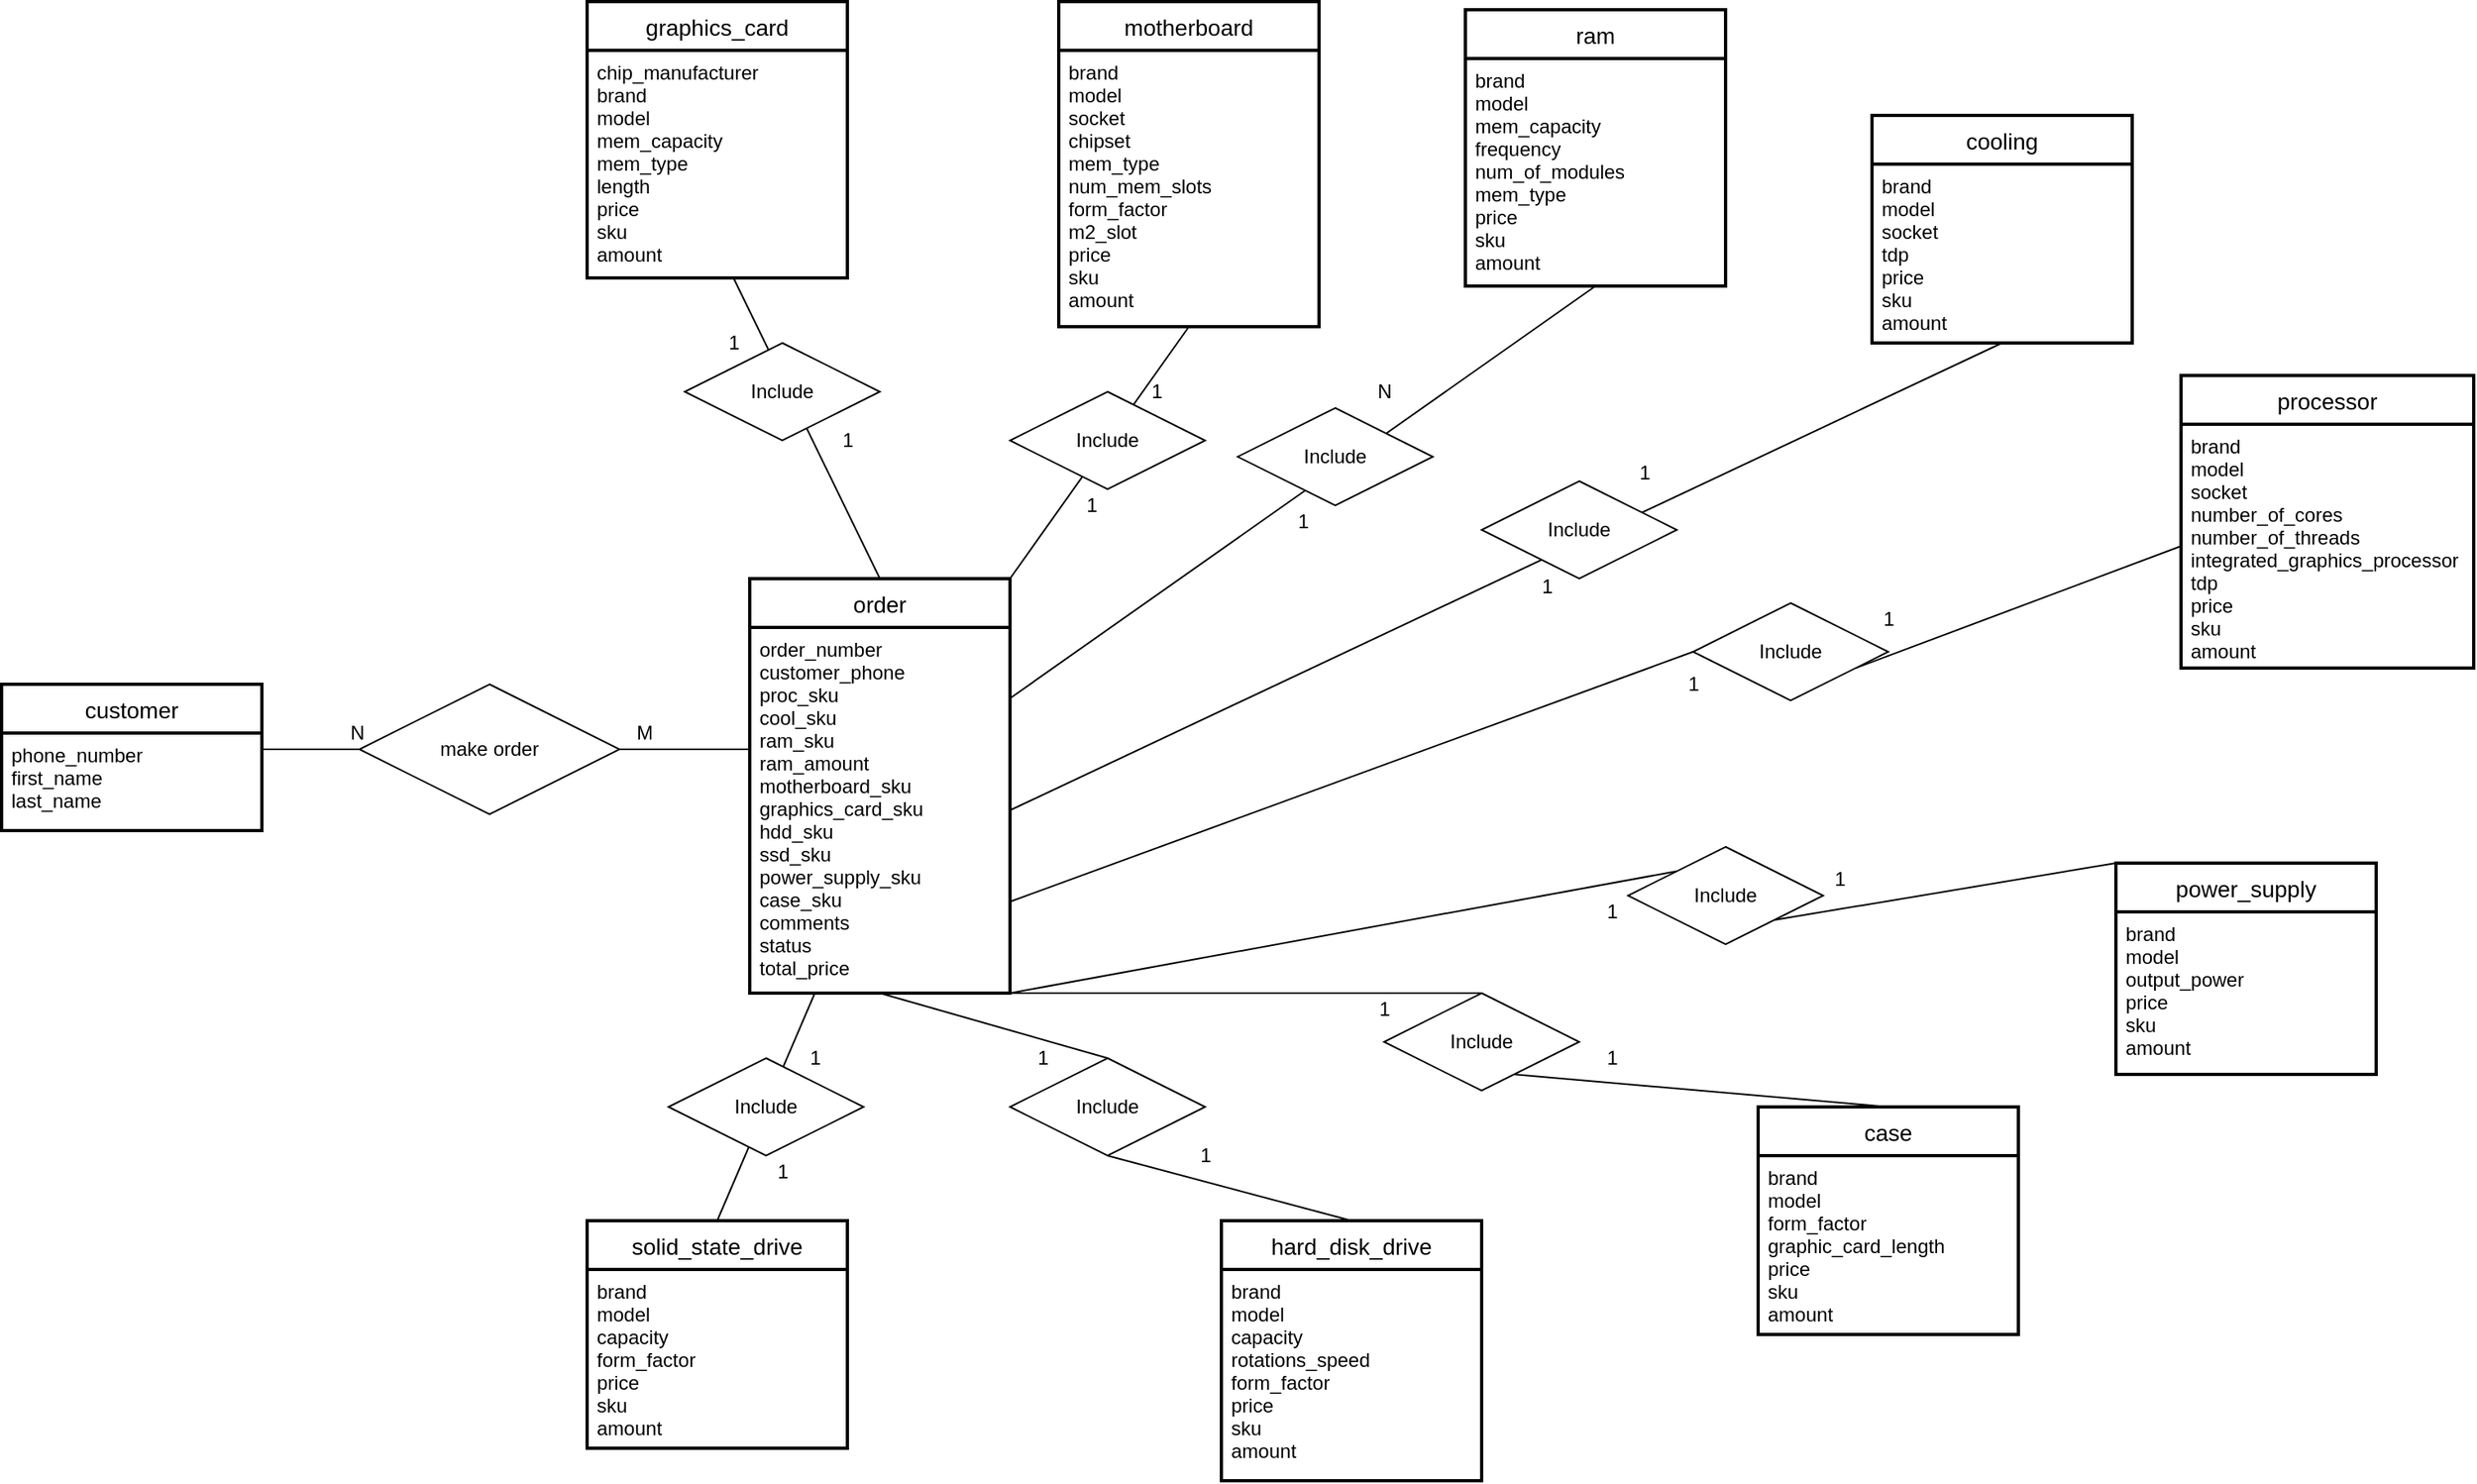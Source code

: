 <mxfile version="15.9.1" type="device"><diagram id="aq8Uy6pYpanel_KZoGui" name="Page-1"><mxGraphModel dx="1865" dy="584" grid="1" gridSize="10" guides="1" tooltips="1" connect="1" arrows="1" fold="1" page="1" pageScale="1" pageWidth="827" pageHeight="1169" math="0" shadow="0"><root><mxCell id="0"/><mxCell id="1" parent="0"/><mxCell id="gbkoWbn-AzdFImH3lAH--22" value="processor" style="swimlane;childLayout=stackLayout;horizontal=1;startSize=30;horizontalStack=0;rounded=0;fontSize=14;fontStyle=0;strokeWidth=2;resizeParent=0;resizeLast=1;shadow=0;dashed=0;align=center;fontFamily=Helvetica;" parent="1" vertex="1"><mxGeometry x="530" y="240" width="180" height="180" as="geometry"/></mxCell><mxCell id="gbkoWbn-AzdFImH3lAH--23" value="brand&#10;model&#10;socket&#10;number_of_cores&#10;number_of_threads&#10;integrated_graphics_processor&#10;tdp&#10;price&#10;sku&#10;amount" style="align=left;strokeColor=none;fillColor=none;spacingLeft=4;fontSize=12;verticalAlign=top;resizable=0;rotatable=0;part=1;" parent="gbkoWbn-AzdFImH3lAH--22" vertex="1"><mxGeometry y="30" width="180" height="150" as="geometry"/></mxCell><mxCell id="gbkoWbn-AzdFImH3lAH--24" value="cooling" style="swimlane;childLayout=stackLayout;horizontal=1;startSize=30;horizontalStack=0;rounded=0;fontSize=14;fontStyle=0;strokeWidth=2;resizeParent=0;resizeLast=1;shadow=0;dashed=0;align=center;fontFamily=Helvetica;" parent="1" vertex="1"><mxGeometry x="340" y="80" width="160" height="140" as="geometry"/></mxCell><mxCell id="gbkoWbn-AzdFImH3lAH--25" value="brand&#10;model&#10;socket&#10;tdp&#10;price&#10;sku&#10;amount" style="align=left;strokeColor=none;fillColor=none;spacingLeft=4;fontSize=12;verticalAlign=top;resizable=0;rotatable=0;part=1;" parent="gbkoWbn-AzdFImH3lAH--24" vertex="1"><mxGeometry y="30" width="160" height="110" as="geometry"/></mxCell><mxCell id="gbkoWbn-AzdFImH3lAH--27" value="ram" style="swimlane;childLayout=stackLayout;horizontal=1;startSize=30;horizontalStack=0;rounded=0;fontSize=14;fontStyle=0;strokeWidth=2;resizeParent=0;resizeLast=1;shadow=0;dashed=0;align=center;fontFamily=Helvetica;" parent="1" vertex="1"><mxGeometry x="90" y="15" width="160" height="170" as="geometry"/></mxCell><mxCell id="gbkoWbn-AzdFImH3lAH--28" value="brand&#10;model&#10;mem_capacity&#10;frequency&#10;num_of_modules&#10;mem_type&#10;price&#10;sku&#10;amount" style="align=left;strokeColor=none;fillColor=none;spacingLeft=4;fontSize=12;verticalAlign=top;resizable=0;rotatable=0;part=1;" parent="gbkoWbn-AzdFImH3lAH--27" vertex="1"><mxGeometry y="30" width="160" height="140" as="geometry"/></mxCell><mxCell id="gbkoWbn-AzdFImH3lAH--29" value="motherboard" style="swimlane;childLayout=stackLayout;horizontal=1;startSize=30;horizontalStack=0;rounded=0;fontSize=14;fontStyle=0;strokeWidth=2;resizeParent=0;resizeLast=1;shadow=0;dashed=0;align=center;fontFamily=Helvetica;" parent="1" vertex="1"><mxGeometry x="-160" y="10" width="160" height="200" as="geometry"/></mxCell><mxCell id="gbkoWbn-AzdFImH3lAH--30" value="brand&#10;model&#10;socket&#10;chipset&#10;mem_type&#10;num_mem_slots&#10;form_factor&#10;m2_slot&#10;price&#10;sku&#10;amount" style="align=left;strokeColor=none;fillColor=none;spacingLeft=4;fontSize=12;verticalAlign=top;resizable=0;rotatable=0;part=1;" parent="gbkoWbn-AzdFImH3lAH--29" vertex="1"><mxGeometry y="30" width="160" height="170" as="geometry"/></mxCell><mxCell id="gbkoWbn-AzdFImH3lAH--31" value="graphics_card" style="swimlane;childLayout=stackLayout;horizontal=1;startSize=30;horizontalStack=0;rounded=0;fontSize=14;fontStyle=0;strokeWidth=2;resizeParent=0;resizeLast=1;shadow=0;dashed=0;align=center;fontFamily=Helvetica;" parent="1" vertex="1"><mxGeometry x="-450" y="10" width="160" height="170" as="geometry"/></mxCell><mxCell id="gbkoWbn-AzdFImH3lAH--32" value="chip_manufacturer&#10;brand&#10;model&#10;mem_capacity&#10;mem_type&#10;length&#10;price&#10;sku&#10;amount&#10;" style="align=left;strokeColor=none;fillColor=none;spacingLeft=4;fontSize=12;verticalAlign=top;resizable=0;rotatable=0;part=1;fontStyle=0" parent="gbkoWbn-AzdFImH3lAH--31" vertex="1"><mxGeometry y="30" width="160" height="140" as="geometry"/></mxCell><mxCell id="gbkoWbn-AzdFImH3lAH--33" value="hard_disk_drive" style="swimlane;childLayout=stackLayout;horizontal=1;startSize=30;horizontalStack=0;rounded=0;fontSize=14;fontStyle=0;strokeWidth=2;resizeParent=0;resizeLast=1;shadow=0;dashed=0;align=center;fontFamily=Helvetica;" parent="1" vertex="1"><mxGeometry x="-60" y="760" width="160" height="160" as="geometry"/></mxCell><mxCell id="gbkoWbn-AzdFImH3lAH--34" value="brand&#10;model&#10;capacity&#10;rotations_speed&#10;form_factor&#10;price&#10;sku&#10;amount" style="align=left;strokeColor=none;fillColor=none;spacingLeft=4;fontSize=12;verticalAlign=top;resizable=0;rotatable=0;part=1;fontColor=default;" parent="gbkoWbn-AzdFImH3lAH--33" vertex="1"><mxGeometry y="30" width="160" height="130" as="geometry"/></mxCell><mxCell id="gbkoWbn-AzdFImH3lAH--35" value="solid_state_drive" style="swimlane;childLayout=stackLayout;horizontal=1;startSize=30;horizontalStack=0;rounded=0;fontSize=14;fontStyle=0;strokeWidth=2;resizeParent=0;resizeLast=1;shadow=0;dashed=0;align=center;fontFamily=Helvetica;fontColor=default;" parent="1" vertex="1"><mxGeometry x="-450" y="760" width="160" height="140" as="geometry"/></mxCell><mxCell id="gbkoWbn-AzdFImH3lAH--36" value="brand&#10;model&#10;capacity&#10;form_factor&#10;price&#10;sku&#10;amount" style="align=left;strokeColor=none;fillColor=none;spacingLeft=4;fontSize=12;verticalAlign=top;resizable=0;rotatable=0;part=1;" parent="gbkoWbn-AzdFImH3lAH--35" vertex="1"><mxGeometry y="30" width="160" height="110" as="geometry"/></mxCell><mxCell id="gbkoWbn-AzdFImH3lAH--37" value="power_supply" style="swimlane;childLayout=stackLayout;horizontal=1;startSize=30;horizontalStack=0;rounded=0;fontSize=14;fontStyle=0;strokeWidth=2;resizeParent=0;resizeLast=1;shadow=0;dashed=0;align=center;fontFamily=Helvetica;fontColor=default;" parent="1" vertex="1"><mxGeometry x="490" y="540" width="160" height="130" as="geometry"/></mxCell><mxCell id="gbkoWbn-AzdFImH3lAH--38" value="brand&#10;model&#10;output_power&#10;price&#10;sku&#10;amount" style="align=left;strokeColor=none;fillColor=none;spacingLeft=4;fontSize=12;verticalAlign=top;resizable=0;rotatable=0;part=1;" parent="gbkoWbn-AzdFImH3lAH--37" vertex="1"><mxGeometry y="30" width="160" height="100" as="geometry"/></mxCell><mxCell id="gbkoWbn-AzdFImH3lAH--39" value="case" style="swimlane;childLayout=stackLayout;horizontal=1;startSize=30;horizontalStack=0;rounded=0;fontSize=14;fontStyle=0;strokeWidth=2;resizeParent=0;resizeLast=1;shadow=0;dashed=0;align=center;fontFamily=Helvetica;fontColor=default;" parent="1" vertex="1"><mxGeometry x="270" y="690" width="160" height="140" as="geometry"/></mxCell><mxCell id="gbkoWbn-AzdFImH3lAH--40" value="brand&#10;model&#10;form_factor&#10;graphic_card_length&#10;price&#10;sku&#10;amount" style="align=left;strokeColor=none;fillColor=none;spacingLeft=4;fontSize=12;verticalAlign=top;resizable=0;rotatable=0;part=1;" parent="gbkoWbn-AzdFImH3lAH--39" vertex="1"><mxGeometry y="30" width="160" height="110" as="geometry"/></mxCell><mxCell id="gbkoWbn-AzdFImH3lAH--41" value="customer" style="swimlane;childLayout=stackLayout;horizontal=1;startSize=30;horizontalStack=0;rounded=0;fontSize=14;fontStyle=0;strokeWidth=2;resizeParent=0;resizeLast=1;shadow=0;dashed=0;align=center;fontFamily=Helvetica;fontColor=default;" parent="1" vertex="1"><mxGeometry x="-810" y="430" width="160" height="90" as="geometry"/></mxCell><mxCell id="gbkoWbn-AzdFImH3lAH--42" value="phone_number&#10;first_name&#10;last_name" style="align=left;strokeColor=none;fillColor=none;spacingLeft=4;fontSize=12;verticalAlign=top;resizable=0;rotatable=0;part=1;" parent="gbkoWbn-AzdFImH3lAH--41" vertex="1"><mxGeometry y="30" width="160" height="60" as="geometry"/></mxCell><mxCell id="gbkoWbn-AzdFImH3lAH--43" value="order" style="swimlane;childLayout=stackLayout;horizontal=1;startSize=30;horizontalStack=0;rounded=0;fontSize=14;fontStyle=0;strokeWidth=2;resizeParent=0;resizeLast=1;shadow=0;dashed=0;align=center;fontFamily=Helvetica;fontColor=default;" parent="1" vertex="1"><mxGeometry x="-350" y="365" width="160" height="255" as="geometry"/></mxCell><mxCell id="gbkoWbn-AzdFImH3lAH--44" value="order_number&#10;customer_phone&#10;proc_sku&#10;cool_sku&#10;ram_sku&#10;ram_amount&#10;motherboard_sku&#10;graphics_card_sku&#10;hdd_sku&#10;ssd_sku&#10;power_supply_sku&#10;case_sku&#10;comments&#10;status&#10;total_price" style="align=left;strokeColor=none;fillColor=none;spacingLeft=4;fontSize=12;verticalAlign=top;resizable=0;rotatable=0;part=1;" parent="gbkoWbn-AzdFImH3lAH--43" vertex="1"><mxGeometry y="30" width="160" height="225" as="geometry"/></mxCell><mxCell id="LJjgqpEoXCy0hdYaf0K7-1" value="make order" style="rhombus;whiteSpace=wrap;html=1;" parent="1" vertex="1"><mxGeometry x="-590" y="430" width="160" height="80" as="geometry"/></mxCell><mxCell id="LJjgqpEoXCy0hdYaf0K7-2" value="" style="endArrow=none;html=1;rounded=0;exitX=0.5;exitY=0;exitDx=0;exitDy=0;" parent="1" source="gbkoWbn-AzdFImH3lAH--43" edge="1"><mxGeometry relative="1" as="geometry"><mxPoint x="-300" y="360" as="sourcePoint"/><mxPoint x="-360" y="180" as="targetPoint"/></mxGeometry></mxCell><mxCell id="LJjgqpEoXCy0hdYaf0K7-3" value="" style="endArrow=none;html=1;rounded=0;entryX=0.5;entryY=1;entryDx=0;entryDy=0;exitX=1;exitY=0;exitDx=0;exitDy=0;" parent="1" source="gbkoWbn-AzdFImH3lAH--43" target="gbkoWbn-AzdFImH3lAH--30" edge="1"><mxGeometry relative="1" as="geometry"><mxPoint x="-180" y="430" as="sourcePoint"/><mxPoint x="-20" y="430" as="targetPoint"/></mxGeometry></mxCell><mxCell id="LJjgqpEoXCy0hdYaf0K7-4" value="" style="endArrow=none;html=1;rounded=0;entryX=0.5;entryY=1;entryDx=0;entryDy=0;exitX=0.998;exitY=0.195;exitDx=0;exitDy=0;exitPerimeter=0;" parent="1" source="gbkoWbn-AzdFImH3lAH--44" target="gbkoWbn-AzdFImH3lAH--28" edge="1"><mxGeometry relative="1" as="geometry"><mxPoint x="-180" y="430" as="sourcePoint"/><mxPoint x="-20" y="430" as="targetPoint"/></mxGeometry></mxCell><mxCell id="LJjgqpEoXCy0hdYaf0K7-5" value="" style="endArrow=none;html=1;rounded=0;entryX=0.5;entryY=1;entryDx=0;entryDy=0;exitX=1;exitY=0.5;exitDx=0;exitDy=0;" parent="1" source="gbkoWbn-AzdFImH3lAH--44" target="gbkoWbn-AzdFImH3lAH--25" edge="1"><mxGeometry relative="1" as="geometry"><mxPoint x="-180" y="430" as="sourcePoint"/><mxPoint x="-20" y="430" as="targetPoint"/></mxGeometry></mxCell><mxCell id="LJjgqpEoXCy0hdYaf0K7-6" value="" style="endArrow=none;html=1;rounded=0;entryX=0;entryY=0.5;entryDx=0;entryDy=0;exitX=1;exitY=0.75;exitDx=0;exitDy=0;startArrow=none;" parent="1" source="LJjgqpEoXCy0hdYaf0K7-20" target="gbkoWbn-AzdFImH3lAH--23" edge="1"><mxGeometry relative="1" as="geometry"><mxPoint x="-180" y="430" as="sourcePoint"/><mxPoint x="-20" y="430" as="targetPoint"/></mxGeometry></mxCell><mxCell id="LJjgqpEoXCy0hdYaf0K7-7" value="" style="endArrow=none;html=1;rounded=0;entryX=0;entryY=0;entryDx=0;entryDy=0;exitX=1;exitY=1;exitDx=0;exitDy=0;startArrow=none;" parent="1" source="LJjgqpEoXCy0hdYaf0K7-18" target="gbkoWbn-AzdFImH3lAH--37" edge="1"><mxGeometry relative="1" as="geometry"><mxPoint x="-180" y="430" as="sourcePoint"/><mxPoint x="-20" y="430" as="targetPoint"/></mxGeometry></mxCell><mxCell id="LJjgqpEoXCy0hdYaf0K7-8" value="" style="endArrow=none;html=1;rounded=0;entryX=0.5;entryY=0;entryDx=0;entryDy=0;exitX=0.75;exitY=1;exitDx=0;exitDy=0;startArrow=none;" parent="1" source="LJjgqpEoXCy0hdYaf0K7-16" target="gbkoWbn-AzdFImH3lAH--39" edge="1"><mxGeometry relative="1" as="geometry"><mxPoint x="-180" y="430" as="sourcePoint"/><mxPoint x="-20" y="430" as="targetPoint"/></mxGeometry></mxCell><mxCell id="LJjgqpEoXCy0hdYaf0K7-9" value="" style="endArrow=none;html=1;rounded=0;entryX=0.5;entryY=0;entryDx=0;entryDy=0;exitX=0.5;exitY=1;exitDx=0;exitDy=0;startArrow=none;" parent="1" source="LJjgqpEoXCy0hdYaf0K7-14" target="gbkoWbn-AzdFImH3lAH--33" edge="1"><mxGeometry relative="1" as="geometry"><mxPoint x="-180" y="430" as="sourcePoint"/><mxPoint x="-20" y="430" as="targetPoint"/></mxGeometry></mxCell><mxCell id="LJjgqpEoXCy0hdYaf0K7-10" value="" style="endArrow=none;html=1;rounded=0;entryX=0.5;entryY=0;entryDx=0;entryDy=0;exitX=0.25;exitY=1;exitDx=0;exitDy=0;" parent="1" source="gbkoWbn-AzdFImH3lAH--44" target="gbkoWbn-AzdFImH3lAH--35" edge="1"><mxGeometry relative="1" as="geometry"><mxPoint x="-180" y="430" as="sourcePoint"/><mxPoint x="-20" y="430" as="targetPoint"/></mxGeometry></mxCell><mxCell id="LJjgqpEoXCy0hdYaf0K7-11" value="" style="endArrow=none;html=1;rounded=0;exitX=1;exitY=0.5;exitDx=0;exitDy=0;" parent="1" source="LJjgqpEoXCy0hdYaf0K7-1" edge="1"><mxGeometry relative="1" as="geometry"><mxPoint x="-130" y="484.17" as="sourcePoint"/><mxPoint x="-350" y="470" as="targetPoint"/></mxGeometry></mxCell><mxCell id="LJjgqpEoXCy0hdYaf0K7-12" value="" style="endArrow=none;html=1;rounded=0;entryX=0;entryY=0.5;entryDx=0;entryDy=0;" parent="1" target="LJjgqpEoXCy0hdYaf0K7-1" edge="1"><mxGeometry relative="1" as="geometry"><mxPoint x="-650" y="470" as="sourcePoint"/><mxPoint x="180" y="430" as="targetPoint"/></mxGeometry></mxCell><mxCell id="LJjgqpEoXCy0hdYaf0K7-13" value="Include" style="shape=rhombus;perimeter=rhombusPerimeter;whiteSpace=wrap;html=1;align=center;" parent="1" vertex="1"><mxGeometry x="-400" y="660" width="120" height="60" as="geometry"/></mxCell><mxCell id="LJjgqpEoXCy0hdYaf0K7-14" value="Include" style="shape=rhombus;perimeter=rhombusPerimeter;whiteSpace=wrap;html=1;align=center;" parent="1" vertex="1"><mxGeometry x="-190" y="660" width="120" height="60" as="geometry"/></mxCell><mxCell id="LJjgqpEoXCy0hdYaf0K7-15" value="" style="endArrow=none;html=1;rounded=0;entryX=0.5;entryY=0;entryDx=0;entryDy=0;exitX=0.5;exitY=1;exitDx=0;exitDy=0;" parent="1" source="gbkoWbn-AzdFImH3lAH--44" target="LJjgqpEoXCy0hdYaf0K7-14" edge="1"><mxGeometry relative="1" as="geometry"><mxPoint x="-270" y="605" as="sourcePoint"/><mxPoint x="20" y="760" as="targetPoint"/></mxGeometry></mxCell><mxCell id="LJjgqpEoXCy0hdYaf0K7-16" value="Include" style="shape=rhombus;perimeter=rhombusPerimeter;whiteSpace=wrap;html=1;align=center;" parent="1" vertex="1"><mxGeometry x="40" y="620" width="120" height="60" as="geometry"/></mxCell><mxCell id="LJjgqpEoXCy0hdYaf0K7-17" value="" style="endArrow=none;html=1;rounded=0;entryX=0.5;entryY=0;entryDx=0;entryDy=0;exitX=0.75;exitY=1;exitDx=0;exitDy=0;" parent="1" source="gbkoWbn-AzdFImH3lAH--44" target="LJjgqpEoXCy0hdYaf0K7-16" edge="1"><mxGeometry relative="1" as="geometry"><mxPoint x="-230" y="605" as="sourcePoint"/><mxPoint x="350" y="690" as="targetPoint"/></mxGeometry></mxCell><mxCell id="LJjgqpEoXCy0hdYaf0K7-18" value="Include" style="shape=rhombus;perimeter=rhombusPerimeter;whiteSpace=wrap;html=1;align=center;" parent="1" vertex="1"><mxGeometry x="190" y="530" width="120" height="60" as="geometry"/></mxCell><mxCell id="LJjgqpEoXCy0hdYaf0K7-19" value="" style="endArrow=none;html=1;rounded=0;entryX=0;entryY=0;entryDx=0;entryDy=0;exitX=1;exitY=1;exitDx=0;exitDy=0;" parent="1" source="gbkoWbn-AzdFImH3lAH--44" target="LJjgqpEoXCy0hdYaf0K7-18" edge="1"><mxGeometry relative="1" as="geometry"><mxPoint x="-190" y="605" as="sourcePoint"/><mxPoint x="490" y="540" as="targetPoint"/></mxGeometry></mxCell><mxCell id="LJjgqpEoXCy0hdYaf0K7-20" value="Include" style="shape=rhombus;perimeter=rhombusPerimeter;whiteSpace=wrap;html=1;align=center;" parent="1" vertex="1"><mxGeometry x="230" y="380" width="120" height="60" as="geometry"/></mxCell><mxCell id="LJjgqpEoXCy0hdYaf0K7-21" value="" style="endArrow=none;html=1;rounded=0;entryX=0;entryY=0.5;entryDx=0;entryDy=0;exitX=1;exitY=0.75;exitDx=0;exitDy=0;" parent="1" source="gbkoWbn-AzdFImH3lAH--44" target="LJjgqpEoXCy0hdYaf0K7-20" edge="1"><mxGeometry relative="1" as="geometry"><mxPoint x="-190" y="552.5" as="sourcePoint"/><mxPoint x="530" y="345" as="targetPoint"/></mxGeometry></mxCell><mxCell id="LJjgqpEoXCy0hdYaf0K7-22" value="Include" style="shape=rhombus;perimeter=rhombusPerimeter;whiteSpace=wrap;html=1;align=center;" parent="1" vertex="1"><mxGeometry x="100" y="305" width="120" height="60" as="geometry"/></mxCell><mxCell id="LJjgqpEoXCy0hdYaf0K7-24" value="Include" style="shape=rhombus;perimeter=rhombusPerimeter;whiteSpace=wrap;html=1;align=center;" parent="1" vertex="1"><mxGeometry x="-50" y="260" width="120" height="60" as="geometry"/></mxCell><mxCell id="LJjgqpEoXCy0hdYaf0K7-25" value="Include" style="shape=rhombus;perimeter=rhombusPerimeter;whiteSpace=wrap;html=1;align=center;" parent="1" vertex="1"><mxGeometry x="-190" y="250" width="120" height="60" as="geometry"/></mxCell><mxCell id="LJjgqpEoXCy0hdYaf0K7-26" value="Include" style="shape=rhombus;perimeter=rhombusPerimeter;whiteSpace=wrap;html=1;align=center;" parent="1" vertex="1"><mxGeometry x="-390" y="220" width="120" height="60" as="geometry"/></mxCell><mxCell id="LJjgqpEoXCy0hdYaf0K7-27" value="&lt;span style=&quot;white-space: pre&quot;&gt;&#9;&lt;/span&gt;N" style="text;html=1;align=center;verticalAlign=middle;resizable=0;points=[];autosize=1;strokeColor=none;fillColor=none;" parent="1" vertex="1"><mxGeometry x="-630" y="450" width="50" height="20" as="geometry"/></mxCell><mxCell id="LJjgqpEoXCy0hdYaf0K7-28" value="M&lt;br&gt;" style="text;html=1;align=center;verticalAlign=middle;resizable=0;points=[];autosize=1;strokeColor=none;fillColor=none;" parent="1" vertex="1"><mxGeometry x="-430" y="450" width="30" height="20" as="geometry"/></mxCell><mxCell id="LJjgqpEoXCy0hdYaf0K7-29" value="1" style="text;html=1;align=center;verticalAlign=middle;resizable=0;points=[];autosize=1;strokeColor=none;fillColor=none;" parent="1" vertex="1"><mxGeometry x="-300" y="270" width="20" height="20" as="geometry"/></mxCell><mxCell id="LJjgqpEoXCy0hdYaf0K7-31" value="N" style="text;html=1;align=center;verticalAlign=middle;resizable=0;points=[];autosize=1;strokeColor=none;fillColor=none;" parent="1" vertex="1"><mxGeometry x="30" y="240" width="20" height="20" as="geometry"/></mxCell><mxCell id="LJjgqpEoXCy0hdYaf0K7-32" value="1" style="text;html=1;align=center;verticalAlign=middle;resizable=0;points=[];autosize=1;strokeColor=none;fillColor=none;" parent="1" vertex="1"><mxGeometry x="-320" y="650" width="20" height="20" as="geometry"/></mxCell><mxCell id="LJjgqpEoXCy0hdYaf0K7-33" value="1" style="text;html=1;align=center;verticalAlign=middle;resizable=0;points=[];autosize=1;strokeColor=none;fillColor=none;" parent="1" vertex="1"><mxGeometry x="-180" y="650" width="20" height="20" as="geometry"/></mxCell><mxCell id="LJjgqpEoXCy0hdYaf0K7-34" value="1" style="text;html=1;align=center;verticalAlign=middle;resizable=0;points=[];autosize=1;strokeColor=none;fillColor=none;" parent="1" vertex="1"><mxGeometry x="30" y="620" width="20" height="20" as="geometry"/></mxCell><mxCell id="LJjgqpEoXCy0hdYaf0K7-35" value="1" style="text;html=1;align=center;verticalAlign=middle;resizable=0;points=[];autosize=1;strokeColor=none;fillColor=none;" parent="1" vertex="1"><mxGeometry x="170" y="560" width="20" height="20" as="geometry"/></mxCell><mxCell id="LJjgqpEoXCy0hdYaf0K7-36" value="1" style="text;html=1;align=center;verticalAlign=middle;resizable=0;points=[];autosize=1;strokeColor=none;fillColor=none;" parent="1" vertex="1"><mxGeometry x="220" y="420" width="20" height="20" as="geometry"/></mxCell><mxCell id="LJjgqpEoXCy0hdYaf0K7-37" value="1" style="text;html=1;align=center;verticalAlign=middle;resizable=0;points=[];autosize=1;strokeColor=none;fillColor=none;" parent="1" vertex="1"><mxGeometry x="130" y="360" width="20" height="20" as="geometry"/></mxCell><mxCell id="LJjgqpEoXCy0hdYaf0K7-38" value="1" style="text;html=1;align=center;verticalAlign=middle;resizable=0;points=[];autosize=1;strokeColor=none;fillColor=none;" parent="1" vertex="1"><mxGeometry x="-20" y="320" width="20" height="20" as="geometry"/></mxCell><mxCell id="LJjgqpEoXCy0hdYaf0K7-40" value="1" style="text;html=1;align=center;verticalAlign=middle;resizable=0;points=[];autosize=1;strokeColor=none;fillColor=none;" parent="1" vertex="1"><mxGeometry x="-150" y="310" width="20" height="20" as="geometry"/></mxCell><mxCell id="LJjgqpEoXCy0hdYaf0K7-42" value="1" style="text;html=1;align=center;verticalAlign=middle;resizable=0;points=[];autosize=1;strokeColor=none;fillColor=none;" parent="1" vertex="1"><mxGeometry x="-370" y="210" width="20" height="20" as="geometry"/></mxCell><mxCell id="LJjgqpEoXCy0hdYaf0K7-43" value="1" style="text;html=1;align=center;verticalAlign=middle;resizable=0;points=[];autosize=1;strokeColor=none;fillColor=none;" parent="1" vertex="1"><mxGeometry x="-110" y="240" width="20" height="20" as="geometry"/></mxCell><mxCell id="LJjgqpEoXCy0hdYaf0K7-44" value="1" style="text;html=1;align=center;verticalAlign=middle;resizable=0;points=[];autosize=1;strokeColor=none;fillColor=none;" parent="1" vertex="1"><mxGeometry x="190" y="290" width="20" height="20" as="geometry"/></mxCell><mxCell id="LJjgqpEoXCy0hdYaf0K7-45" value="1" style="text;html=1;align=center;verticalAlign=middle;resizable=0;points=[];autosize=1;strokeColor=none;fillColor=none;" parent="1" vertex="1"><mxGeometry x="340" y="380" width="20" height="20" as="geometry"/></mxCell><mxCell id="LJjgqpEoXCy0hdYaf0K7-46" value="1" style="text;html=1;align=center;verticalAlign=middle;resizable=0;points=[];autosize=1;strokeColor=none;fillColor=none;" parent="1" vertex="1"><mxGeometry x="310" y="540" width="20" height="20" as="geometry"/></mxCell><mxCell id="LJjgqpEoXCy0hdYaf0K7-47" value="1" style="text;html=1;align=center;verticalAlign=middle;resizable=0;points=[];autosize=1;strokeColor=none;fillColor=none;" parent="1" vertex="1"><mxGeometry x="170" y="650" width="20" height="20" as="geometry"/></mxCell><mxCell id="LJjgqpEoXCy0hdYaf0K7-48" value="1" style="text;html=1;align=center;verticalAlign=middle;resizable=0;points=[];autosize=1;strokeColor=none;fillColor=none;" parent="1" vertex="1"><mxGeometry x="-80" y="710" width="20" height="20" as="geometry"/></mxCell><mxCell id="LJjgqpEoXCy0hdYaf0K7-49" value="1" style="text;html=1;align=center;verticalAlign=middle;resizable=0;points=[];autosize=1;strokeColor=none;fillColor=none;" parent="1" vertex="1"><mxGeometry x="-340" y="720" width="20" height="20" as="geometry"/></mxCell></root></mxGraphModel></diagram></mxfile>